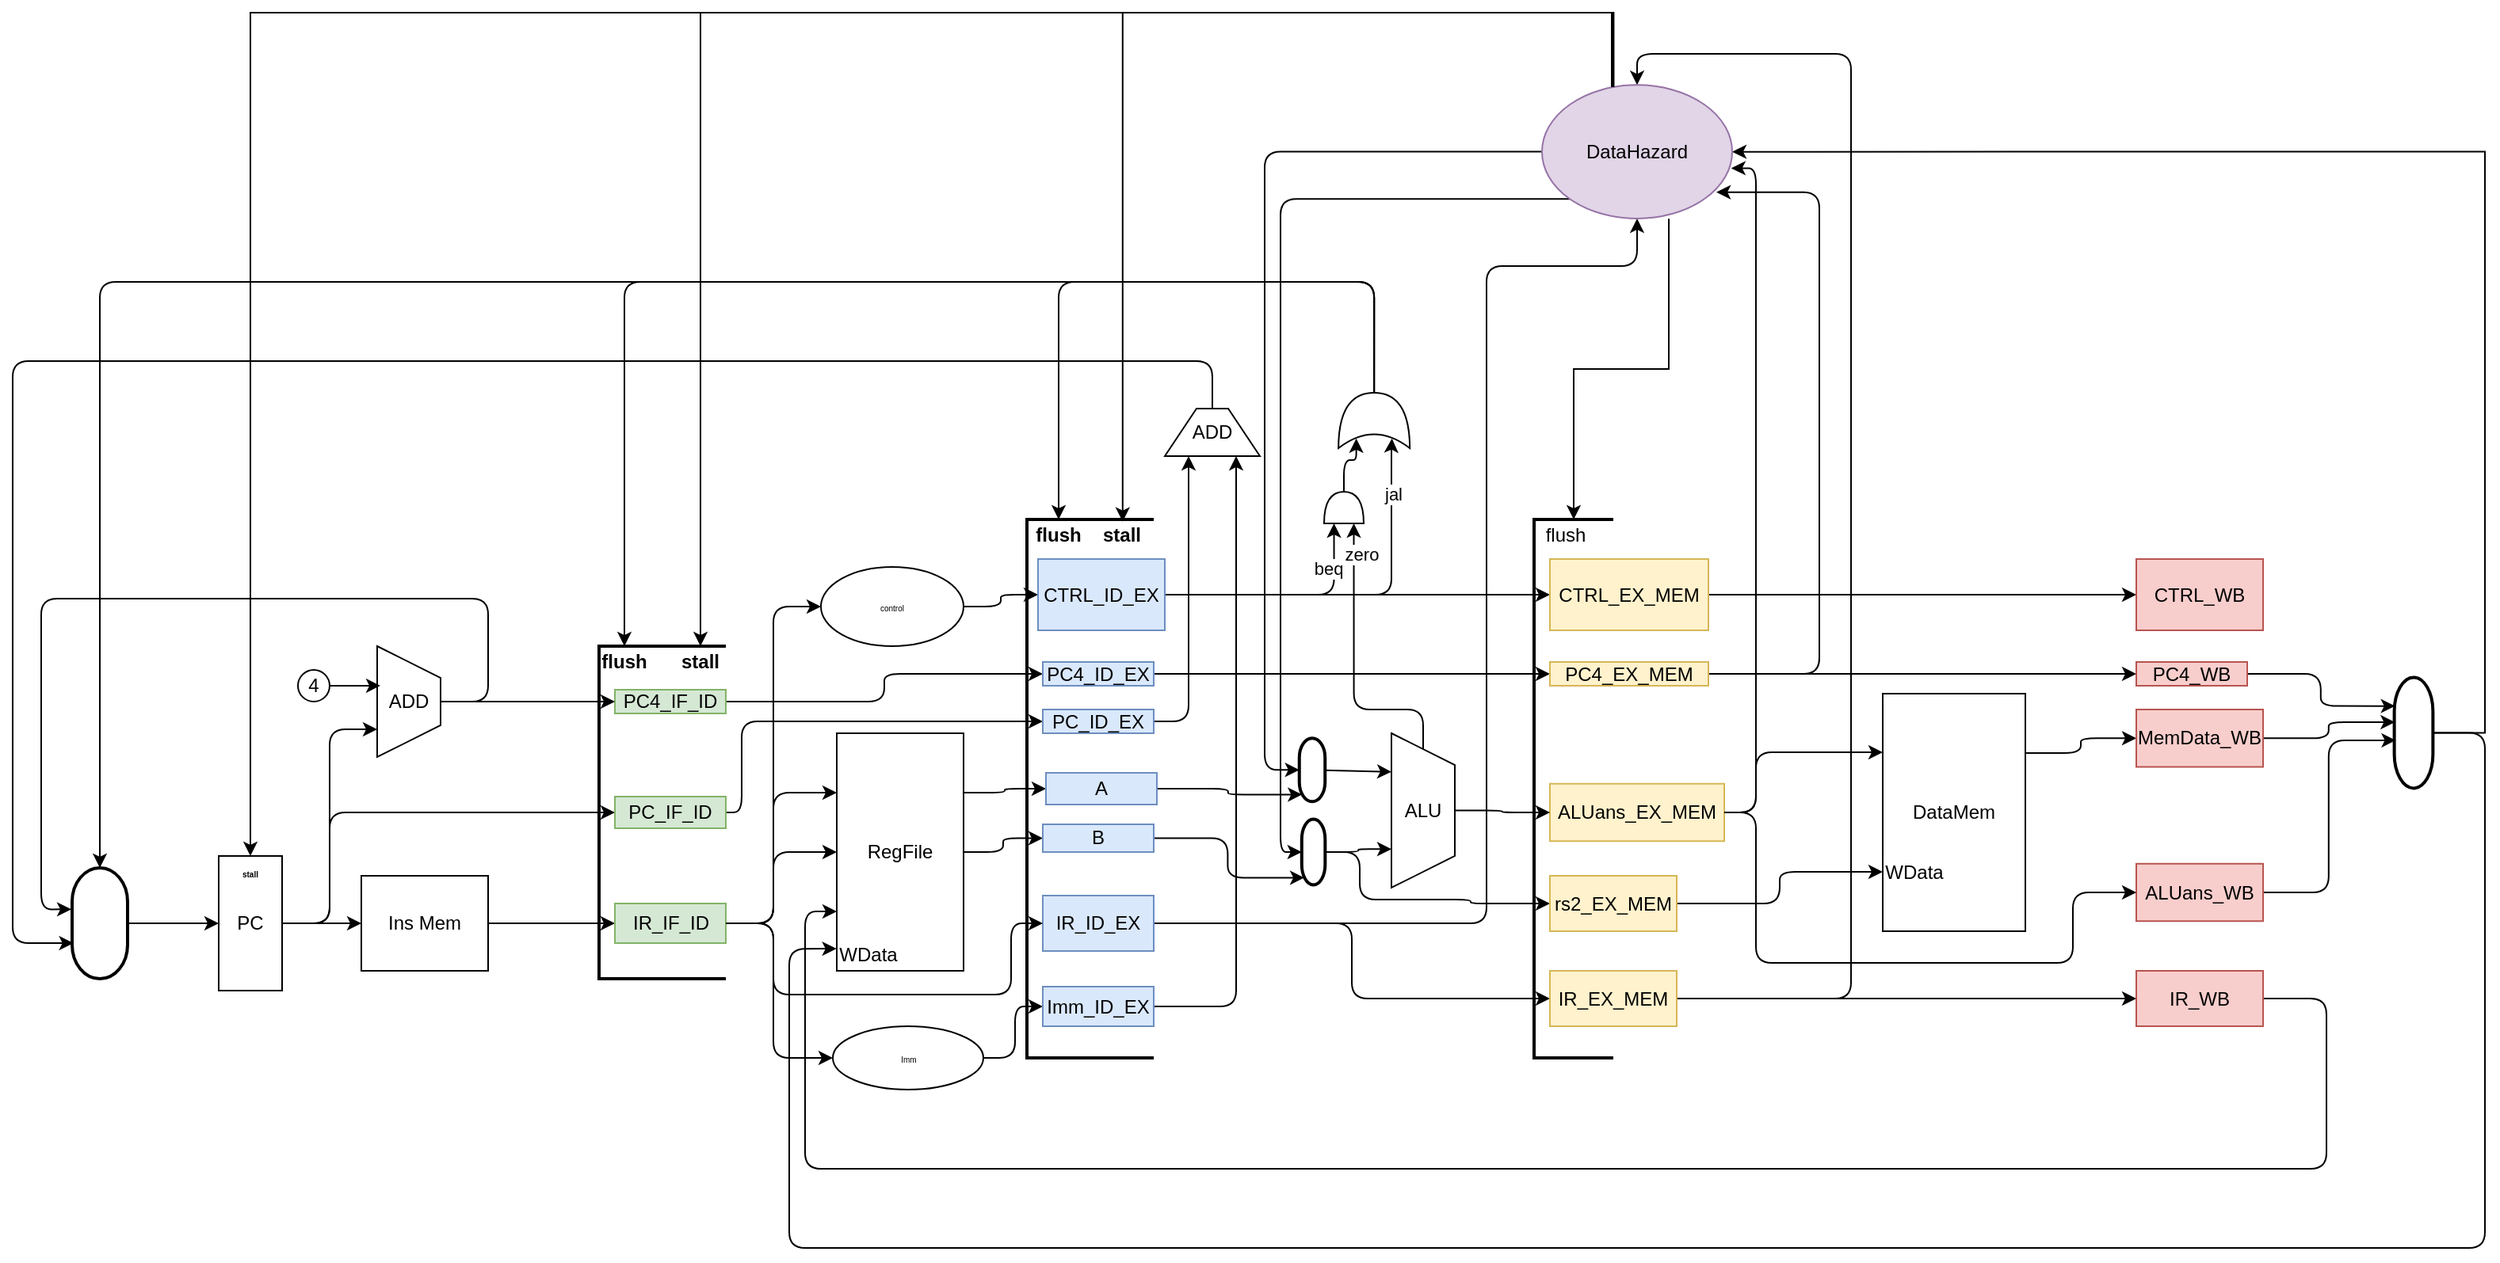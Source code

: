 <mxfile version="14.6.13" type="github">
  <diagram id="iIHYUd3_f0RwSLK5Qi1C" name="Page-1">
    <mxGraphModel dx="865" dy="457" grid="1" gridSize="10" guides="1" tooltips="1" connect="1" arrows="1" fold="1" page="1" pageScale="1" pageWidth="2336" pageHeight="1654" math="0" shadow="0">
      <root>
        <mxCell id="0" />
        <mxCell id="1" parent="0" />
        <mxCell id="OzW8gkyC8wNDTE9PfF5A-3" style="edgeStyle=orthogonalEdgeStyle;orthogonalLoop=1;jettySize=auto;html=1;exitX=1;exitY=0.5;exitDx=0;exitDy=0;entryX=0;entryY=0.5;entryDx=0;entryDy=0;" edge="1" parent="1" source="OzW8gkyC8wNDTE9PfF5A-1" target="OzW8gkyC8wNDTE9PfF5A-2">
          <mxGeometry relative="1" as="geometry" />
        </mxCell>
        <mxCell id="OzW8gkyC8wNDTE9PfF5A-16" style="edgeStyle=orthogonalEdgeStyle;orthogonalLoop=1;jettySize=auto;html=1;exitX=1;exitY=0.5;exitDx=0;exitDy=0;entryX=0;entryY=0.5;entryDx=0;entryDy=0;" edge="1" parent="1" source="OzW8gkyC8wNDTE9PfF5A-1" target="OzW8gkyC8wNDTE9PfF5A-12">
          <mxGeometry relative="1" as="geometry">
            <Array as="points">
              <mxPoint x="300" y="635" />
              <mxPoint x="300" y="565" />
            </Array>
          </mxGeometry>
        </mxCell>
        <mxCell id="OzW8gkyC8wNDTE9PfF5A-19" style="edgeStyle=orthogonalEdgeStyle;orthogonalLoop=1;jettySize=auto;html=1;exitX=1;exitY=0.5;exitDx=0;exitDy=0;entryX=0.75;entryY=1;entryDx=0;entryDy=0;" edge="1" parent="1" source="OzW8gkyC8wNDTE9PfF5A-1" target="OzW8gkyC8wNDTE9PfF5A-17">
          <mxGeometry relative="1" as="geometry" />
        </mxCell>
        <mxCell id="OzW8gkyC8wNDTE9PfF5A-15" style="edgeStyle=orthogonalEdgeStyle;orthogonalLoop=1;jettySize=auto;html=1;exitX=1;exitY=0.5;exitDx=0;exitDy=0;entryX=0;entryY=0.5;entryDx=0;entryDy=0;" edge="1" parent="1" source="OzW8gkyC8wNDTE9PfF5A-2" target="OzW8gkyC8wNDTE9PfF5A-11">
          <mxGeometry relative="1" as="geometry" />
        </mxCell>
        <mxCell id="OzW8gkyC8wNDTE9PfF5A-2" value="Ins Mem" style="whiteSpace=wrap;html=1;" vertex="1" parent="1">
          <mxGeometry x="320" y="605" width="80" height="60" as="geometry" />
        </mxCell>
        <mxCell id="OzW8gkyC8wNDTE9PfF5A-73" style="edgeStyle=orthogonalEdgeStyle;orthogonalLoop=1;jettySize=auto;html=1;entryX=0;entryY=0.5;entryDx=0;entryDy=0;fontSize=5;" edge="1" parent="1" source="OzW8gkyC8wNDTE9PfF5A-12" target="OzW8gkyC8wNDTE9PfF5A-71">
          <mxGeometry relative="1" as="geometry">
            <Array as="points">
              <mxPoint x="560" y="565" />
              <mxPoint x="560" y="508" />
            </Array>
          </mxGeometry>
        </mxCell>
        <mxCell id="OzW8gkyC8wNDTE9PfF5A-12" value="PC_IF_ID" style="whiteSpace=wrap;html=1;labelBackgroundColor=none;labelBorderColor=none;fillColor=#d5e8d4;strokeColor=#82b366;" vertex="1" parent="1">
          <mxGeometry x="480" y="555" width="70" height="20" as="geometry" />
        </mxCell>
        <mxCell id="OzW8gkyC8wNDTE9PfF5A-74" style="edgeStyle=orthogonalEdgeStyle;orthogonalLoop=1;jettySize=auto;html=1;exitX=1;exitY=0.5;exitDx=0;exitDy=0;entryX=0;entryY=0.5;entryDx=0;entryDy=0;fontSize=5;" edge="1" parent="1" source="OzW8gkyC8wNDTE9PfF5A-13" target="OzW8gkyC8wNDTE9PfF5A-70">
          <mxGeometry relative="1" as="geometry" />
        </mxCell>
        <mxCell id="OzW8gkyC8wNDTE9PfF5A-13" value="PC4_IF_ID" style="whiteSpace=wrap;html=1;labelBackgroundColor=none;labelBorderColor=none;fillColor=#d5e8d4;strokeColor=#82b366;" vertex="1" parent="1">
          <mxGeometry x="480" y="487.5" width="70" height="15" as="geometry" />
        </mxCell>
        <mxCell id="OzW8gkyC8wNDTE9PfF5A-18" style="edgeStyle=orthogonalEdgeStyle;orthogonalLoop=1;jettySize=auto;html=1;entryX=0;entryY=0.5;entryDx=0;entryDy=0;" edge="1" parent="1" source="OzW8gkyC8wNDTE9PfF5A-17" target="OzW8gkyC8wNDTE9PfF5A-13">
          <mxGeometry relative="1" as="geometry" />
        </mxCell>
        <mxCell id="OzW8gkyC8wNDTE9PfF5A-144" style="edgeStyle=orthogonalEdgeStyle;orthogonalLoop=1;jettySize=auto;html=1;entryX=0.374;entryY=1.014;entryDx=0;entryDy=0;entryPerimeter=0;" edge="1" parent="1" source="OzW8gkyC8wNDTE9PfF5A-17" target="OzW8gkyC8wNDTE9PfF5A-27">
          <mxGeometry relative="1" as="geometry">
            <Array as="points">
              <mxPoint x="400" y="495" />
              <mxPoint x="400" y="430" />
              <mxPoint x="118" y="430" />
              <mxPoint x="118" y="626" />
            </Array>
          </mxGeometry>
        </mxCell>
        <mxCell id="OzW8gkyC8wNDTE9PfF5A-17" value="ADD" style="shape=trapezoid;perimeter=trapezoidPerimeter;whiteSpace=wrap;html=1;fixedSize=1;direction=south;" vertex="1" parent="1">
          <mxGeometry x="330" y="460" width="40" height="70" as="geometry" />
        </mxCell>
        <mxCell id="OzW8gkyC8wNDTE9PfF5A-25" style="edgeStyle=orthogonalEdgeStyle;orthogonalLoop=1;jettySize=auto;html=1;entryX=0.357;entryY=0.95;entryDx=0;entryDy=0;entryPerimeter=0;" edge="1" parent="1" source="OzW8gkyC8wNDTE9PfF5A-22" target="OzW8gkyC8wNDTE9PfF5A-17">
          <mxGeometry relative="1" as="geometry" />
        </mxCell>
        <mxCell id="OzW8gkyC8wNDTE9PfF5A-22" value="4" style="ellipse;whiteSpace=wrap;html=1;aspect=fixed;" vertex="1" parent="1">
          <mxGeometry x="280" y="475" width="20" height="20" as="geometry" />
        </mxCell>
        <mxCell id="OzW8gkyC8wNDTE9PfF5A-36" style="edgeStyle=orthogonalEdgeStyle;orthogonalLoop=1;jettySize=auto;html=1;exitX=0.5;exitY=0;exitDx=0;exitDy=0;exitPerimeter=0;" edge="1" parent="1" source="OzW8gkyC8wNDTE9PfF5A-27" target="OzW8gkyC8wNDTE9PfF5A-1">
          <mxGeometry relative="1" as="geometry" />
        </mxCell>
        <mxCell id="OzW8gkyC8wNDTE9PfF5A-27" value="" style="strokeWidth=2;html=1;shape=mxgraph.flowchart.terminator;whiteSpace=wrap;rotation=90;" vertex="1" parent="1">
          <mxGeometry x="120" y="617.5" width="70" height="35" as="geometry" />
        </mxCell>
        <mxCell id="OzW8gkyC8wNDTE9PfF5A-166" style="edgeStyle=orthogonalEdgeStyle;orthogonalLoop=1;jettySize=auto;html=1;entryX=-0.002;entryY=0.907;entryDx=0;entryDy=0;entryPerimeter=0;" edge="1" parent="1" source="OzW8gkyC8wNDTE9PfF5A-35" target="OzW8gkyC8wNDTE9PfF5A-41">
          <mxGeometry relative="1" as="geometry">
            <Array as="points">
              <mxPoint x="1660" y="515" />
              <mxPoint x="1660" y="840" />
              <mxPoint x="590" y="840" />
              <mxPoint x="590" y="651" />
            </Array>
          </mxGeometry>
        </mxCell>
        <mxCell id="OzW8gkyC8wNDTE9PfF5A-183" style="edgeStyle=orthogonalEdgeStyle;rounded=0;orthogonalLoop=1;jettySize=auto;html=1;entryX=1;entryY=0.5;entryDx=0;entryDy=0;" edge="1" parent="1" source="OzW8gkyC8wNDTE9PfF5A-35" target="OzW8gkyC8wNDTE9PfF5A-170">
          <mxGeometry relative="1" as="geometry">
            <Array as="points">
              <mxPoint x="1660" y="515" />
              <mxPoint x="1660" y="148" />
            </Array>
          </mxGeometry>
        </mxCell>
        <mxCell id="OzW8gkyC8wNDTE9PfF5A-35" value="" style="strokeWidth=2;html=1;shape=mxgraph.flowchart.terminator;whiteSpace=wrap;rotation=90;" vertex="1" parent="1">
          <mxGeometry x="1580" y="502.5" width="70" height="24.38" as="geometry" />
        </mxCell>
        <mxCell id="OzW8gkyC8wNDTE9PfF5A-68" style="edgeStyle=orthogonalEdgeStyle;orthogonalLoop=1;jettySize=auto;html=1;exitX=1;exitY=0.25;exitDx=0;exitDy=0;entryX=0;entryY=0.5;entryDx=0;entryDy=0;fontSize=5;" edge="1" parent="1" source="OzW8gkyC8wNDTE9PfF5A-41" target="OzW8gkyC8wNDTE9PfF5A-66">
          <mxGeometry relative="1" as="geometry" />
        </mxCell>
        <mxCell id="OzW8gkyC8wNDTE9PfF5A-69" style="edgeStyle=orthogonalEdgeStyle;orthogonalLoop=1;jettySize=auto;html=1;exitX=1;exitY=0.5;exitDx=0;exitDy=0;fontSize=5;" edge="1" parent="1" source="OzW8gkyC8wNDTE9PfF5A-41" target="OzW8gkyC8wNDTE9PfF5A-65">
          <mxGeometry relative="1" as="geometry" />
        </mxCell>
        <mxCell id="OzW8gkyC8wNDTE9PfF5A-44" value="" style="whiteSpace=wrap;html=1;labelBackgroundColor=none;labelBorderColor=none;fillColor=#d5e8d4;strokeColor=#82b366;" vertex="1" connectable="0" parent="1">
          <mxGeometry x="480" y="622.5" width="70" height="25" as="geometry" />
        </mxCell>
        <mxCell id="OzW8gkyC8wNDTE9PfF5A-11" value="IR_IF_ID" style="html=1;fillColor=#d5e8d4;strokeColor=#82b366;" vertex="1" parent="OzW8gkyC8wNDTE9PfF5A-44">
          <mxGeometry width="70" height="25" as="geometry" />
        </mxCell>
        <mxCell id="OzW8gkyC8wNDTE9PfF5A-51" style="edgeStyle=orthogonalEdgeStyle;orthogonalLoop=1;jettySize=auto;html=1;entryX=0;entryY=0.25;entryDx=0;entryDy=0;fontSize=5;" edge="1" parent="1" source="OzW8gkyC8wNDTE9PfF5A-11" target="OzW8gkyC8wNDTE9PfF5A-41">
          <mxGeometry relative="1" as="geometry">
            <Array as="points">
              <mxPoint x="580" y="635" />
              <mxPoint x="580" y="553" />
            </Array>
          </mxGeometry>
        </mxCell>
        <mxCell id="OzW8gkyC8wNDTE9PfF5A-52" style="edgeStyle=orthogonalEdgeStyle;orthogonalLoop=1;jettySize=auto;html=1;fontSize=5;" edge="1" parent="1" source="OzW8gkyC8wNDTE9PfF5A-11" target="OzW8gkyC8wNDTE9PfF5A-41">
          <mxGeometry relative="1" as="geometry">
            <Array as="points">
              <mxPoint x="580" y="635" />
              <mxPoint x="580" y="590" />
            </Array>
          </mxGeometry>
        </mxCell>
        <mxCell id="OzW8gkyC8wNDTE9PfF5A-75" style="edgeStyle=orthogonalEdgeStyle;orthogonalLoop=1;jettySize=auto;html=1;entryX=0;entryY=0.5;entryDx=0;entryDy=0;fontSize=5;" edge="1" parent="1" source="OzW8gkyC8wNDTE9PfF5A-53" target="OzW8gkyC8wNDTE9PfF5A-64">
          <mxGeometry relative="1" as="geometry" />
        </mxCell>
        <mxCell id="OzW8gkyC8wNDTE9PfF5A-53" value="control" style="ellipse;whiteSpace=wrap;html=1;fontSize=5;" vertex="1" parent="1">
          <mxGeometry x="610" y="410" width="90" height="50" as="geometry" />
        </mxCell>
        <mxCell id="OzW8gkyC8wNDTE9PfF5A-54" style="edgeStyle=orthogonalEdgeStyle;orthogonalLoop=1;jettySize=auto;html=1;entryX=0;entryY=0.5;entryDx=0;entryDy=0;fontSize=5;" edge="1" parent="1" source="OzW8gkyC8wNDTE9PfF5A-11" target="OzW8gkyC8wNDTE9PfF5A-53">
          <mxGeometry relative="1" as="geometry" />
        </mxCell>
        <mxCell id="OzW8gkyC8wNDTE9PfF5A-81" style="edgeStyle=orthogonalEdgeStyle;orthogonalLoop=1;jettySize=auto;html=1;entryX=0;entryY=0.5;entryDx=0;entryDy=0;fontSize=5;" edge="1" parent="1" source="OzW8gkyC8wNDTE9PfF5A-55" target="OzW8gkyC8wNDTE9PfF5A-61">
          <mxGeometry relative="1" as="geometry" />
        </mxCell>
        <mxCell id="OzW8gkyC8wNDTE9PfF5A-55" value="Imm" style="ellipse;whiteSpace=wrap;html=1;fontSize=5;" vertex="1" parent="1">
          <mxGeometry x="617.5" y="700" width="95" height="40" as="geometry" />
        </mxCell>
        <mxCell id="OzW8gkyC8wNDTE9PfF5A-56" style="edgeStyle=orthogonalEdgeStyle;orthogonalLoop=1;jettySize=auto;html=1;entryX=0;entryY=0.5;entryDx=0;entryDy=0;fontSize=5;" edge="1" parent="1" source="OzW8gkyC8wNDTE9PfF5A-11" target="OzW8gkyC8wNDTE9PfF5A-55">
          <mxGeometry relative="1" as="geometry">
            <Array as="points">
              <mxPoint x="580" y="635" />
              <mxPoint x="580" y="720" />
            </Array>
          </mxGeometry>
        </mxCell>
        <mxCell id="OzW8gkyC8wNDTE9PfF5A-115" style="edgeStyle=orthogonalEdgeStyle;orthogonalLoop=1;jettySize=auto;html=1;entryX=0;entryY=0.25;entryDx=0;entryDy=0;" edge="1" parent="1" source="OzW8gkyC8wNDTE9PfF5A-60" target="OzW8gkyC8wNDTE9PfF5A-113">
          <mxGeometry relative="1" as="geometry">
            <Array as="points">
              <mxPoint x="1200" y="565" />
              <mxPoint x="1200" y="527" />
              <mxPoint x="1280" y="527" />
            </Array>
          </mxGeometry>
        </mxCell>
        <mxCell id="OzW8gkyC8wNDTE9PfF5A-174" style="edgeStyle=orthogonalEdgeStyle;orthogonalLoop=1;jettySize=auto;html=1;entryX=0.995;entryY=0.623;entryDx=0;entryDy=0;entryPerimeter=0;" edge="1" parent="1" source="OzW8gkyC8wNDTE9PfF5A-60" target="OzW8gkyC8wNDTE9PfF5A-170">
          <mxGeometry relative="1" as="geometry">
            <Array as="points">
              <mxPoint x="1200" y="565" />
              <mxPoint x="1200" y="158" />
            </Array>
          </mxGeometry>
        </mxCell>
        <mxCell id="OzW8gkyC8wNDTE9PfF5A-60" value="ALUans_EX_MEM" style="whiteSpace=wrap;html=1;fillColor=#fff2cc;strokeColor=#d6b656;" vertex="1" parent="1">
          <mxGeometry x="1070" y="546.87" width="110" height="36.25" as="geometry" />
        </mxCell>
        <mxCell id="OzW8gkyC8wNDTE9PfF5A-141" style="edgeStyle=orthogonalEdgeStyle;orthogonalLoop=1;jettySize=auto;html=1;entryX=0.75;entryY=1;entryDx=0;entryDy=0;" edge="1" parent="1" source="OzW8gkyC8wNDTE9PfF5A-61" target="OzW8gkyC8wNDTE9PfF5A-138">
          <mxGeometry relative="1" as="geometry" />
        </mxCell>
        <mxCell id="OzW8gkyC8wNDTE9PfF5A-61" value="Imm_ID_EX" style="whiteSpace=wrap;html=1;fillColor=#dae8fc;strokeColor=#6c8ebf;" vertex="1" parent="1">
          <mxGeometry x="750" y="675" width="70" height="25" as="geometry" />
        </mxCell>
        <mxCell id="OzW8gkyC8wNDTE9PfF5A-100" style="edgeStyle=orthogonalEdgeStyle;orthogonalLoop=1;jettySize=auto;html=1;entryX=0;entryY=0.5;entryDx=0;entryDy=0;fontSize=5;" edge="1" parent="1" source="OzW8gkyC8wNDTE9PfF5A-63" target="OzW8gkyC8wNDTE9PfF5A-99">
          <mxGeometry relative="1" as="geometry" />
        </mxCell>
        <mxCell id="OzW8gkyC8wNDTE9PfF5A-182" style="edgeStyle=orthogonalEdgeStyle;orthogonalLoop=1;jettySize=auto;html=1;entryX=0.5;entryY=1;entryDx=0;entryDy=0;" edge="1" parent="1" source="OzW8gkyC8wNDTE9PfF5A-63" target="OzW8gkyC8wNDTE9PfF5A-170">
          <mxGeometry relative="1" as="geometry">
            <Array as="points">
              <mxPoint x="1030" y="635" />
              <mxPoint x="1030" y="220" />
              <mxPoint x="1125" y="220" />
            </Array>
          </mxGeometry>
        </mxCell>
        <mxCell id="OzW8gkyC8wNDTE9PfF5A-63" value="IR_ID_EX" style="whiteSpace=wrap;html=1;fillColor=#dae8fc;strokeColor=#6c8ebf;" vertex="1" parent="1">
          <mxGeometry x="750" y="617.5" width="70" height="35" as="geometry" />
        </mxCell>
        <mxCell id="OzW8gkyC8wNDTE9PfF5A-107" style="edgeStyle=orthogonalEdgeStyle;orthogonalLoop=1;jettySize=auto;html=1;entryX=0;entryY=0.5;entryDx=0;entryDy=0;fontSize=5;" edge="1" parent="1" source="OzW8gkyC8wNDTE9PfF5A-64" target="OzW8gkyC8wNDTE9PfF5A-106">
          <mxGeometry relative="1" as="geometry" />
        </mxCell>
        <mxCell id="OzW8gkyC8wNDTE9PfF5A-132" style="edgeStyle=orthogonalEdgeStyle;orthogonalLoop=1;jettySize=auto;html=1;entryX=0;entryY=0.25;entryDx=0;entryDy=0;entryPerimeter=0;" edge="1" parent="1" source="OzW8gkyC8wNDTE9PfF5A-64" target="OzW8gkyC8wNDTE9PfF5A-131">
          <mxGeometry relative="1" as="geometry" />
        </mxCell>
        <mxCell id="OzW8gkyC8wNDTE9PfF5A-134" value="beq" style="edgeLabel;html=1;align=center;verticalAlign=middle;resizable=0;points=[];" vertex="1" connectable="0" parent="OzW8gkyC8wNDTE9PfF5A-132">
          <mxGeometry x="0.459" y="10" relative="1" as="geometry">
            <mxPoint x="6" y="-13" as="offset" />
          </mxGeometry>
        </mxCell>
        <mxCell id="OzW8gkyC8wNDTE9PfF5A-147" style="edgeStyle=orthogonalEdgeStyle;orthogonalLoop=1;jettySize=auto;html=1;entryX=0.175;entryY=0.75;entryDx=0;entryDy=0;entryPerimeter=0;" edge="1" parent="1" source="OzW8gkyC8wNDTE9PfF5A-64" target="OzW8gkyC8wNDTE9PfF5A-145">
          <mxGeometry relative="1" as="geometry">
            <Array as="points">
              <mxPoint x="970" y="428" />
              <mxPoint x="970" y="336" />
            </Array>
          </mxGeometry>
        </mxCell>
        <mxCell id="OzW8gkyC8wNDTE9PfF5A-148" value="jal" style="edgeLabel;html=1;align=center;verticalAlign=middle;resizable=0;points=[];" vertex="1" connectable="0" parent="OzW8gkyC8wNDTE9PfF5A-147">
          <mxGeometry x="0.711" y="-1" relative="1" as="geometry">
            <mxPoint as="offset" />
          </mxGeometry>
        </mxCell>
        <mxCell id="OzW8gkyC8wNDTE9PfF5A-64" value="CTRL_ID_EX" style="whiteSpace=wrap;html=1;fillColor=#dae8fc;strokeColor=#6c8ebf;" vertex="1" parent="1">
          <mxGeometry x="747" y="405" width="80" height="45" as="geometry" />
        </mxCell>
        <mxCell id="OzW8gkyC8wNDTE9PfF5A-97" style="edgeStyle=orthogonalEdgeStyle;orthogonalLoop=1;jettySize=auto;html=1;entryX=0.89;entryY=0.89;entryDx=0;entryDy=0;entryPerimeter=0;fontSize=5;" edge="1" parent="1" source="OzW8gkyC8wNDTE9PfF5A-65" target="OzW8gkyC8wNDTE9PfF5A-90">
          <mxGeometry relative="1" as="geometry" />
        </mxCell>
        <mxCell id="OzW8gkyC8wNDTE9PfF5A-65" value="B" style="whiteSpace=wrap;html=1;fillColor=#dae8fc;strokeColor=#6c8ebf;" vertex="1" parent="1">
          <mxGeometry x="750" y="572.5" width="70" height="17.5" as="geometry" />
        </mxCell>
        <mxCell id="OzW8gkyC8wNDTE9PfF5A-96" style="edgeStyle=orthogonalEdgeStyle;orthogonalLoop=1;jettySize=auto;html=1;entryX=0.89;entryY=0.89;entryDx=0;entryDy=0;entryPerimeter=0;fontSize=5;" edge="1" parent="1" source="OzW8gkyC8wNDTE9PfF5A-66" target="OzW8gkyC8wNDTE9PfF5A-84">
          <mxGeometry relative="1" as="geometry" />
        </mxCell>
        <mxCell id="OzW8gkyC8wNDTE9PfF5A-66" value="A" style="whiteSpace=wrap;html=1;fillColor=#dae8fc;strokeColor=#6c8ebf;" vertex="1" parent="1">
          <mxGeometry x="752" y="540" width="70" height="20" as="geometry" />
        </mxCell>
        <mxCell id="OzW8gkyC8wNDTE9PfF5A-105" style="edgeStyle=orthogonalEdgeStyle;orthogonalLoop=1;jettySize=auto;html=1;entryX=0;entryY=0.5;entryDx=0;entryDy=0;fontSize=5;" edge="1" parent="1" source="OzW8gkyC8wNDTE9PfF5A-70" target="OzW8gkyC8wNDTE9PfF5A-104">
          <mxGeometry relative="1" as="geometry" />
        </mxCell>
        <mxCell id="OzW8gkyC8wNDTE9PfF5A-70" value="PC4_ID_EX" style="whiteSpace=wrap;html=1;fillColor=#dae8fc;strokeColor=#6c8ebf;" vertex="1" parent="1">
          <mxGeometry x="750" y="470" width="70" height="15" as="geometry" />
        </mxCell>
        <mxCell id="OzW8gkyC8wNDTE9PfF5A-142" style="edgeStyle=orthogonalEdgeStyle;orthogonalLoop=1;jettySize=auto;html=1;entryX=0.25;entryY=1;entryDx=0;entryDy=0;" edge="1" parent="1" source="OzW8gkyC8wNDTE9PfF5A-71" target="OzW8gkyC8wNDTE9PfF5A-138">
          <mxGeometry relative="1" as="geometry" />
        </mxCell>
        <mxCell id="OzW8gkyC8wNDTE9PfF5A-71" value="PC_ID_EX" style="whiteSpace=wrap;html=1;fillColor=#dae8fc;strokeColor=#6c8ebf;" vertex="1" parent="1">
          <mxGeometry x="750" y="500" width="70" height="15" as="geometry" />
        </mxCell>
        <mxCell id="OzW8gkyC8wNDTE9PfF5A-77" style="edgeStyle=orthogonalEdgeStyle;orthogonalLoop=1;jettySize=auto;html=1;entryX=0;entryY=0.5;entryDx=0;entryDy=0;fontSize=5;" edge="1" parent="1" source="OzW8gkyC8wNDTE9PfF5A-11" target="OzW8gkyC8wNDTE9PfF5A-63">
          <mxGeometry relative="1" as="geometry">
            <Array as="points">
              <mxPoint x="580" y="635" />
              <mxPoint x="580" y="680" />
              <mxPoint x="730" y="680" />
              <mxPoint x="730" y="635" />
            </Array>
          </mxGeometry>
        </mxCell>
        <mxCell id="OzW8gkyC8wNDTE9PfF5A-98" style="edgeStyle=orthogonalEdgeStyle;orthogonalLoop=1;jettySize=auto;html=1;entryX=0;entryY=0.5;entryDx=0;entryDy=0;fontSize=5;" edge="1" parent="1" source="OzW8gkyC8wNDTE9PfF5A-82" target="OzW8gkyC8wNDTE9PfF5A-60">
          <mxGeometry relative="1" as="geometry" />
        </mxCell>
        <mxCell id="OzW8gkyC8wNDTE9PfF5A-133" style="edgeStyle=orthogonalEdgeStyle;orthogonalLoop=1;jettySize=auto;html=1;exitX=0;exitY=0.5;exitDx=0;exitDy=0;entryX=0;entryY=0.75;entryDx=0;entryDy=0;entryPerimeter=0;" edge="1" parent="1" source="OzW8gkyC8wNDTE9PfF5A-82" target="OzW8gkyC8wNDTE9PfF5A-131">
          <mxGeometry relative="1" as="geometry">
            <Array as="points">
              <mxPoint x="990" y="500" />
              <mxPoint x="946" y="500" />
            </Array>
          </mxGeometry>
        </mxCell>
        <mxCell id="OzW8gkyC8wNDTE9PfF5A-135" value="zero" style="edgeLabel;html=1;align=center;verticalAlign=middle;resizable=0;points=[];" vertex="1" connectable="0" parent="OzW8gkyC8wNDTE9PfF5A-133">
          <mxGeometry x="0.596" y="-2" relative="1" as="geometry">
            <mxPoint x="2" y="-18" as="offset" />
          </mxGeometry>
        </mxCell>
        <mxCell id="OzW8gkyC8wNDTE9PfF5A-82" value="ALU" style="shape=trapezoid;perimeter=trapezoidPerimeter;whiteSpace=wrap;html=1;fixedSize=1;direction=south;" vertex="1" parent="1">
          <mxGeometry x="970" y="515" width="40" height="97.5" as="geometry" />
        </mxCell>
        <mxCell id="OzW8gkyC8wNDTE9PfF5A-88" style="edgeStyle=orthogonalEdgeStyle;orthogonalLoop=1;jettySize=auto;html=1;entryX=0.25;entryY=1;entryDx=0;entryDy=0;fontSize=5;" edge="1" parent="1" source="OzW8gkyC8wNDTE9PfF5A-84" target="OzW8gkyC8wNDTE9PfF5A-82">
          <mxGeometry relative="1" as="geometry">
            <Array as="points">
              <mxPoint x="940" y="539" />
            </Array>
          </mxGeometry>
        </mxCell>
        <mxCell id="OzW8gkyC8wNDTE9PfF5A-84" value="" style="strokeWidth=2;html=1;shape=mxgraph.flowchart.terminator;whiteSpace=wrap;rotation=90;" vertex="1" parent="1">
          <mxGeometry x="900" y="530" width="40" height="16.25" as="geometry" />
        </mxCell>
        <mxCell id="OzW8gkyC8wNDTE9PfF5A-92" style="edgeStyle=orthogonalEdgeStyle;orthogonalLoop=1;jettySize=auto;html=1;entryX=0.75;entryY=1;entryDx=0;entryDy=0;fontSize=5;" edge="1" parent="1" source="OzW8gkyC8wNDTE9PfF5A-90" target="OzW8gkyC8wNDTE9PfF5A-82">
          <mxGeometry relative="1" as="geometry" />
        </mxCell>
        <mxCell id="OzW8gkyC8wNDTE9PfF5A-103" style="edgeStyle=orthogonalEdgeStyle;orthogonalLoop=1;jettySize=auto;html=1;entryX=0;entryY=0.5;entryDx=0;entryDy=0;fontSize=5;" edge="1" parent="1" source="OzW8gkyC8wNDTE9PfF5A-90" target="OzW8gkyC8wNDTE9PfF5A-102">
          <mxGeometry relative="1" as="geometry">
            <Array as="points">
              <mxPoint x="950" y="590" />
              <mxPoint x="950" y="620" />
              <mxPoint x="1020" y="620" />
              <mxPoint x="1020" y="623" />
            </Array>
          </mxGeometry>
        </mxCell>
        <mxCell id="OzW8gkyC8wNDTE9PfF5A-90" value="" style="strokeWidth=2;html=1;shape=mxgraph.flowchart.terminator;whiteSpace=wrap;rotation=90;" vertex="1" parent="1">
          <mxGeometry x="900" y="582.61" width="41.57" height="14.77" as="geometry" />
        </mxCell>
        <mxCell id="OzW8gkyC8wNDTE9PfF5A-126" style="edgeStyle=orthogonalEdgeStyle;orthogonalLoop=1;jettySize=auto;html=1;entryX=0;entryY=0.5;entryDx=0;entryDy=0;" edge="1" parent="1" source="OzW8gkyC8wNDTE9PfF5A-99" target="OzW8gkyC8wNDTE9PfF5A-118">
          <mxGeometry relative="1" as="geometry" />
        </mxCell>
        <mxCell id="OzW8gkyC8wNDTE9PfF5A-178" style="edgeStyle=orthogonalEdgeStyle;orthogonalLoop=1;jettySize=auto;html=1;entryX=0.5;entryY=0;entryDx=0;entryDy=0;" edge="1" parent="1" source="OzW8gkyC8wNDTE9PfF5A-99" target="OzW8gkyC8wNDTE9PfF5A-170">
          <mxGeometry relative="1" as="geometry">
            <Array as="points">
              <mxPoint x="1260" y="683" />
              <mxPoint x="1260" y="86" />
              <mxPoint x="1125" y="86" />
            </Array>
          </mxGeometry>
        </mxCell>
        <mxCell id="OzW8gkyC8wNDTE9PfF5A-99" value="IR_EX_MEM" style="whiteSpace=wrap;html=1;fillColor=#fff2cc;strokeColor=#d6b656;" vertex="1" parent="1">
          <mxGeometry x="1070" y="665" width="80" height="35" as="geometry" />
        </mxCell>
        <mxCell id="OzW8gkyC8wNDTE9PfF5A-117" style="edgeStyle=orthogonalEdgeStyle;orthogonalLoop=1;jettySize=auto;html=1;entryX=0;entryY=0.75;entryDx=0;entryDy=0;" edge="1" parent="1" source="OzW8gkyC8wNDTE9PfF5A-102" target="OzW8gkyC8wNDTE9PfF5A-113">
          <mxGeometry relative="1" as="geometry" />
        </mxCell>
        <mxCell id="OzW8gkyC8wNDTE9PfF5A-102" value="rs2_EX_MEM" style="whiteSpace=wrap;html=1;fillColor=#fff2cc;strokeColor=#d6b656;" vertex="1" parent="1">
          <mxGeometry x="1070" y="605" width="80" height="35" as="geometry" />
        </mxCell>
        <mxCell id="OzW8gkyC8wNDTE9PfF5A-124" style="edgeStyle=orthogonalEdgeStyle;orthogonalLoop=1;jettySize=auto;html=1;entryX=0;entryY=0.5;entryDx=0;entryDy=0;" edge="1" parent="1" source="OzW8gkyC8wNDTE9PfF5A-104" target="OzW8gkyC8wNDTE9PfF5A-121">
          <mxGeometry relative="1" as="geometry" />
        </mxCell>
        <mxCell id="OzW8gkyC8wNDTE9PfF5A-173" style="edgeStyle=orthogonalEdgeStyle;orthogonalLoop=1;jettySize=auto;html=1;entryX=0.917;entryY=0.803;entryDx=0;entryDy=0;entryPerimeter=0;" edge="1" parent="1" source="OzW8gkyC8wNDTE9PfF5A-104" target="OzW8gkyC8wNDTE9PfF5A-170">
          <mxGeometry relative="1" as="geometry">
            <Array as="points">
              <mxPoint x="1240" y="478" />
              <mxPoint x="1240" y="173" />
            </Array>
          </mxGeometry>
        </mxCell>
        <mxCell id="OzW8gkyC8wNDTE9PfF5A-104" value="PC4_EX_MEM" style="whiteSpace=wrap;html=1;fillColor=#fff2cc;strokeColor=#d6b656;" vertex="1" parent="1">
          <mxGeometry x="1070" y="470" width="100" height="15" as="geometry" />
        </mxCell>
        <mxCell id="OzW8gkyC8wNDTE9PfF5A-123" style="edgeStyle=orthogonalEdgeStyle;orthogonalLoop=1;jettySize=auto;html=1;entryX=0;entryY=0.5;entryDx=0;entryDy=0;" edge="1" parent="1" source="OzW8gkyC8wNDTE9PfF5A-106" target="OzW8gkyC8wNDTE9PfF5A-122">
          <mxGeometry relative="1" as="geometry" />
        </mxCell>
        <mxCell id="OzW8gkyC8wNDTE9PfF5A-106" value="CTRL_EX_MEM" style="whiteSpace=wrap;html=1;fillColor=#fff2cc;strokeColor=#d6b656;" vertex="1" parent="1">
          <mxGeometry x="1070" y="405" width="100" height="45" as="geometry" />
        </mxCell>
        <mxCell id="OzW8gkyC8wNDTE9PfF5A-125" style="edgeStyle=orthogonalEdgeStyle;orthogonalLoop=1;jettySize=auto;html=1;exitX=1;exitY=0.25;exitDx=0;exitDy=0;entryX=0;entryY=0.5;entryDx=0;entryDy=0;" edge="1" parent="1" source="OzW8gkyC8wNDTE9PfF5A-113" target="OzW8gkyC8wNDTE9PfF5A-120">
          <mxGeometry relative="1" as="geometry" />
        </mxCell>
        <mxCell id="OzW8gkyC8wNDTE9PfF5A-161" style="edgeStyle=orthogonalEdgeStyle;orthogonalLoop=1;jettySize=auto;html=1;entryX=0;entryY=0.75;entryDx=0;entryDy=0;" edge="1" parent="1" source="OzW8gkyC8wNDTE9PfF5A-118" target="OzW8gkyC8wNDTE9PfF5A-41">
          <mxGeometry relative="1" as="geometry">
            <Array as="points">
              <mxPoint x="1560" y="682" />
              <mxPoint x="1560" y="790" />
              <mxPoint x="600" y="790" />
              <mxPoint x="600" y="628" />
            </Array>
          </mxGeometry>
        </mxCell>
        <mxCell id="OzW8gkyC8wNDTE9PfF5A-118" value="IR_WB" style="whiteSpace=wrap;html=1;fillColor=#f8cecc;strokeColor=#b85450;" vertex="1" parent="1">
          <mxGeometry x="1440" y="665" width="80" height="35" as="geometry" />
        </mxCell>
        <mxCell id="OzW8gkyC8wNDTE9PfF5A-164" style="edgeStyle=orthogonalEdgeStyle;orthogonalLoop=1;jettySize=auto;html=1;entryX=0.568;entryY=0.962;entryDx=0;entryDy=0;entryPerimeter=0;" edge="1" parent="1" source="OzW8gkyC8wNDTE9PfF5A-119" target="OzW8gkyC8wNDTE9PfF5A-35">
          <mxGeometry relative="1" as="geometry" />
        </mxCell>
        <mxCell id="OzW8gkyC8wNDTE9PfF5A-119" value="ALUans_WB" style="whiteSpace=wrap;html=1;fillColor=#f8cecc;strokeColor=#b85450;" vertex="1" parent="1">
          <mxGeometry x="1440" y="597.38" width="80" height="36.25" as="geometry" />
        </mxCell>
        <mxCell id="OzW8gkyC8wNDTE9PfF5A-163" style="edgeStyle=orthogonalEdgeStyle;orthogonalLoop=1;jettySize=auto;html=1;entryX=0.405;entryY=0.985;entryDx=0;entryDy=0;entryPerimeter=0;" edge="1" parent="1" source="OzW8gkyC8wNDTE9PfF5A-120" target="OzW8gkyC8wNDTE9PfF5A-35">
          <mxGeometry relative="1" as="geometry" />
        </mxCell>
        <mxCell id="OzW8gkyC8wNDTE9PfF5A-120" value="MemData_WB" style="whiteSpace=wrap;html=1;fillColor=#f8cecc;strokeColor=#b85450;" vertex="1" parent="1">
          <mxGeometry x="1440" y="500" width="80" height="36.25" as="geometry" />
        </mxCell>
        <mxCell id="OzW8gkyC8wNDTE9PfF5A-162" style="edgeStyle=orthogonalEdgeStyle;orthogonalLoop=1;jettySize=auto;html=1;entryX=0.259;entryY=0.978;entryDx=0;entryDy=0;entryPerimeter=0;" edge="1" parent="1" source="OzW8gkyC8wNDTE9PfF5A-121" target="OzW8gkyC8wNDTE9PfF5A-35">
          <mxGeometry relative="1" as="geometry" />
        </mxCell>
        <mxCell id="OzW8gkyC8wNDTE9PfF5A-121" value="PC4_WB" style="whiteSpace=wrap;html=1;fillColor=#f8cecc;strokeColor=#b85450;" vertex="1" parent="1">
          <mxGeometry x="1440" y="470" width="70" height="15" as="geometry" />
        </mxCell>
        <mxCell id="OzW8gkyC8wNDTE9PfF5A-122" value="CTRL_WB" style="whiteSpace=wrap;html=1;fillColor=#f8cecc;strokeColor=#b85450;" vertex="1" parent="1">
          <mxGeometry x="1440" y="405" width="80" height="45" as="geometry" />
        </mxCell>
        <mxCell id="OzW8gkyC8wNDTE9PfF5A-128" style="edgeStyle=orthogonalEdgeStyle;orthogonalLoop=1;jettySize=auto;html=1;entryX=0;entryY=0.5;entryDx=0;entryDy=0;" edge="1" parent="1" source="OzW8gkyC8wNDTE9PfF5A-60" target="OzW8gkyC8wNDTE9PfF5A-119">
          <mxGeometry relative="1" as="geometry">
            <Array as="points">
              <mxPoint x="1200" y="565" />
              <mxPoint x="1200" y="660" />
              <mxPoint x="1400" y="660" />
              <mxPoint x="1400" y="616" />
            </Array>
          </mxGeometry>
        </mxCell>
        <mxCell id="OzW8gkyC8wNDTE9PfF5A-146" style="edgeStyle=orthogonalEdgeStyle;orthogonalLoop=1;jettySize=auto;html=1;entryX=0.175;entryY=0.25;entryDx=0;entryDy=0;entryPerimeter=0;" edge="1" parent="1" source="OzW8gkyC8wNDTE9PfF5A-131" target="OzW8gkyC8wNDTE9PfF5A-145">
          <mxGeometry relative="1" as="geometry" />
        </mxCell>
        <mxCell id="OzW8gkyC8wNDTE9PfF5A-131" value="" style="shape=or;whiteSpace=wrap;html=1;rotation=-90;" vertex="1" parent="1">
          <mxGeometry x="930" y="360" width="20" height="25" as="geometry" />
        </mxCell>
        <mxCell id="OzW8gkyC8wNDTE9PfF5A-143" style="edgeStyle=orthogonalEdgeStyle;orthogonalLoop=1;jettySize=auto;html=1;entryX=0.679;entryY=0.976;entryDx=0;entryDy=0;entryPerimeter=0;" edge="1" parent="1" source="OzW8gkyC8wNDTE9PfF5A-138" target="OzW8gkyC8wNDTE9PfF5A-27">
          <mxGeometry relative="1" as="geometry">
            <Array as="points">
              <mxPoint x="857" y="280" />
              <mxPoint x="100" y="280" />
              <mxPoint x="100" y="648" />
            </Array>
          </mxGeometry>
        </mxCell>
        <mxCell id="OzW8gkyC8wNDTE9PfF5A-138" value="ADD" style="shape=trapezoid;perimeter=trapezoidPerimeter;whiteSpace=wrap;html=1;fixedSize=1;rotation=0;" vertex="1" parent="1">
          <mxGeometry x="827" y="310" width="60" height="30" as="geometry" />
        </mxCell>
        <mxCell id="OzW8gkyC8wNDTE9PfF5A-149" style="edgeStyle=orthogonalEdgeStyle;orthogonalLoop=1;jettySize=auto;html=1;entryX=0;entryY=0.5;entryDx=0;entryDy=0;entryPerimeter=0;" edge="1" parent="1" source="OzW8gkyC8wNDTE9PfF5A-145" target="OzW8gkyC8wNDTE9PfF5A-27">
          <mxGeometry relative="1" as="geometry">
            <Array as="points">
              <mxPoint x="959" y="230" />
              <mxPoint x="155" y="230" />
            </Array>
          </mxGeometry>
        </mxCell>
        <mxCell id="OzW8gkyC8wNDTE9PfF5A-151" style="edgeStyle=orthogonalEdgeStyle;orthogonalLoop=1;jettySize=auto;html=1;entryX=0.5;entryY=0;entryDx=0;entryDy=0;" edge="1" parent="1" source="OzW8gkyC8wNDTE9PfF5A-145" target="OzW8gkyC8wNDTE9PfF5A-157">
          <mxGeometry relative="1" as="geometry">
            <mxPoint x="510" y="430" as="targetPoint" />
            <Array as="points">
              <mxPoint x="959" y="230" />
              <mxPoint x="486" y="230" />
            </Array>
          </mxGeometry>
        </mxCell>
        <mxCell id="OzW8gkyC8wNDTE9PfF5A-155" style="edgeStyle=orthogonalEdgeStyle;orthogonalLoop=1;jettySize=auto;html=1;entryX=0.5;entryY=0;entryDx=0;entryDy=0;" edge="1" parent="1" source="OzW8gkyC8wNDTE9PfF5A-145" target="OzW8gkyC8wNDTE9PfF5A-159">
          <mxGeometry relative="1" as="geometry">
            <mxPoint x="780" y="350" as="targetPoint" />
            <Array as="points">
              <mxPoint x="959" y="230" />
              <mxPoint x="760" y="230" />
            </Array>
          </mxGeometry>
        </mxCell>
        <mxCell id="OzW8gkyC8wNDTE9PfF5A-145" value="" style="shape=xor;whiteSpace=wrap;html=1;rotation=-90;" vertex="1" parent="1">
          <mxGeometry x="941.57" y="295" width="35" height="45" as="geometry" />
        </mxCell>
        <mxCell id="OzW8gkyC8wNDTE9PfF5A-158" value="" style="group;" vertex="1" connectable="0" parent="1">
          <mxGeometry x="470" y="460" width="80" height="210" as="geometry" />
        </mxCell>
        <mxCell id="OzW8gkyC8wNDTE9PfF5A-150" value="" style="strokeWidth=2;html=1;shape=mxgraph.flowchart.annotation_1;align=left;pointerEvents=1;" vertex="1" parent="OzW8gkyC8wNDTE9PfF5A-158">
          <mxGeometry width="80" height="210" as="geometry" />
        </mxCell>
        <mxCell id="OzW8gkyC8wNDTE9PfF5A-157" value="&lt;b&gt;flush&lt;/b&gt;" style="text;html=1;strokeColor=none;fillColor=none;align=center;verticalAlign=middle;whiteSpace=wrap;" vertex="1" parent="OzW8gkyC8wNDTE9PfF5A-158">
          <mxGeometry width="32" height="20" as="geometry" />
        </mxCell>
        <mxCell id="OzW8gkyC8wNDTE9PfF5A-187" value="&lt;b&gt;stall&lt;/b&gt;" style="text;html=1;strokeColor=none;fillColor=none;align=center;verticalAlign=middle;whiteSpace=wrap;" vertex="1" parent="OzW8gkyC8wNDTE9PfF5A-158">
          <mxGeometry x="48" width="32" height="20" as="geometry" />
        </mxCell>
        <mxCell id="OzW8gkyC8wNDTE9PfF5A-160" value="" style="group;" vertex="1" connectable="0" parent="1">
          <mxGeometry x="740" y="380" width="80" height="340" as="geometry" />
        </mxCell>
        <mxCell id="OzW8gkyC8wNDTE9PfF5A-154" value="" style="strokeWidth=2;html=1;shape=mxgraph.flowchart.annotation_1;align=left;pointerEvents=1;" vertex="1" parent="OzW8gkyC8wNDTE9PfF5A-160">
          <mxGeometry width="80" height="340" as="geometry" />
        </mxCell>
        <mxCell id="OzW8gkyC8wNDTE9PfF5A-159" value="&lt;b&gt;flush&lt;/b&gt;" style="text;html=1;strokeColor=none;fillColor=none;align=center;verticalAlign=middle;whiteSpace=wrap;" vertex="1" parent="OzW8gkyC8wNDTE9PfF5A-160">
          <mxGeometry width="40" height="20" as="geometry" />
        </mxCell>
        <mxCell id="OzW8gkyC8wNDTE9PfF5A-192" value="&lt;b&gt;stall&lt;/b&gt;" style="text;html=1;strokeColor=none;fillColor=none;align=center;verticalAlign=middle;whiteSpace=wrap;" vertex="1" parent="OzW8gkyC8wNDTE9PfF5A-160">
          <mxGeometry x="40" width="40" height="20" as="geometry" />
        </mxCell>
        <mxCell id="OzW8gkyC8wNDTE9PfF5A-169" value="" style="group;" vertex="1" connectable="0" parent="1">
          <mxGeometry x="620" y="515" width="80" height="150" as="geometry" />
        </mxCell>
        <mxCell id="OzW8gkyC8wNDTE9PfF5A-41" value="RegFile" style="whiteSpace=wrap;html=1;" vertex="1" parent="OzW8gkyC8wNDTE9PfF5A-169">
          <mxGeometry width="80" height="150" as="geometry" />
        </mxCell>
        <mxCell id="OzW8gkyC8wNDTE9PfF5A-167" value="WData" style="text;html=1;strokeColor=none;fillColor=none;align=center;verticalAlign=middle;whiteSpace=wrap;" vertex="1" parent="OzW8gkyC8wNDTE9PfF5A-169">
          <mxGeometry y="130" width="40" height="20" as="geometry" />
        </mxCell>
        <mxCell id="OzW8gkyC8wNDTE9PfF5A-179" style="edgeStyle=orthogonalEdgeStyle;orthogonalLoop=1;jettySize=auto;html=1;entryX=0.5;entryY=1;entryDx=0;entryDy=0;entryPerimeter=0;" edge="1" parent="1" source="OzW8gkyC8wNDTE9PfF5A-170" target="OzW8gkyC8wNDTE9PfF5A-84">
          <mxGeometry relative="1" as="geometry">
            <Array as="points">
              <mxPoint x="890" y="148" />
              <mxPoint x="890" y="538" />
            </Array>
          </mxGeometry>
        </mxCell>
        <mxCell id="OzW8gkyC8wNDTE9PfF5A-180" style="edgeStyle=orthogonalEdgeStyle;orthogonalLoop=1;jettySize=auto;html=1;exitX=0;exitY=1;exitDx=0;exitDy=0;entryX=0.5;entryY=1;entryDx=0;entryDy=0;entryPerimeter=0;" edge="1" parent="1" source="OzW8gkyC8wNDTE9PfF5A-170" target="OzW8gkyC8wNDTE9PfF5A-90">
          <mxGeometry relative="1" as="geometry">
            <Array as="points">
              <mxPoint x="900" y="178" />
              <mxPoint x="900" y="590" />
            </Array>
          </mxGeometry>
        </mxCell>
        <mxCell id="OzW8gkyC8wNDTE9PfF5A-186" style="edgeStyle=orthogonalEdgeStyle;rounded=0;orthogonalLoop=1;jettySize=auto;html=1;exitX=0.375;exitY=0.052;exitDx=0;exitDy=0;exitPerimeter=0;entryX=0.5;entryY=0;entryDx=0;entryDy=0;" edge="1" parent="1" source="OzW8gkyC8wNDTE9PfF5A-170" target="OzW8gkyC8wNDTE9PfF5A-1">
          <mxGeometry relative="1" as="geometry">
            <mxPoint x="1110" y="70" as="sourcePoint" />
            <mxPoint x="250" y="560" as="targetPoint" />
            <Array as="points">
              <mxPoint x="1110" y="60" />
              <mxPoint x="250" y="60" />
            </Array>
          </mxGeometry>
        </mxCell>
        <mxCell id="OzW8gkyC8wNDTE9PfF5A-194" style="edgeStyle=orthogonalEdgeStyle;rounded=0;orthogonalLoop=1;jettySize=auto;html=1;exitX=0.667;exitY=1.002;exitDx=0;exitDy=0;entryX=0.5;entryY=0;entryDx=0;entryDy=0;entryPerimeter=0;exitPerimeter=0;" edge="1" parent="1" source="OzW8gkyC8wNDTE9PfF5A-170" target="OzW8gkyC8wNDTE9PfF5A-193">
          <mxGeometry relative="1" as="geometry" />
        </mxCell>
        <mxCell id="OzW8gkyC8wNDTE9PfF5A-170" value="DataHazard" style="ellipse;whiteSpace=wrap;html=1;fillColor=#e1d5e7;strokeColor=#9673a6;" vertex="1" parent="1">
          <mxGeometry x="1065" y="105.63" width="120" height="84.37" as="geometry" />
        </mxCell>
        <mxCell id="OzW8gkyC8wNDTE9PfF5A-172" value="" style="group;" vertex="1" connectable="0" parent="1">
          <mxGeometry x="1280" y="490" width="90" height="150" as="geometry" />
        </mxCell>
        <mxCell id="OzW8gkyC8wNDTE9PfF5A-113" value="DataMem" style="whiteSpace=wrap;html=1;" vertex="1" parent="OzW8gkyC8wNDTE9PfF5A-172">
          <mxGeometry width="90" height="150" as="geometry" />
        </mxCell>
        <mxCell id="OzW8gkyC8wNDTE9PfF5A-171" value="WData" style="text;html=1;strokeColor=none;fillColor=none;align=center;verticalAlign=middle;whiteSpace=wrap;" vertex="1" parent="OzW8gkyC8wNDTE9PfF5A-172">
          <mxGeometry y="102.5" width="40" height="20" as="geometry" />
        </mxCell>
        <mxCell id="OzW8gkyC8wNDTE9PfF5A-188" style="edgeStyle=orthogonalEdgeStyle;rounded=0;orthogonalLoop=1;jettySize=auto;html=1;entryX=0.5;entryY=0;entryDx=0;entryDy=0;" edge="1" parent="1" target="OzW8gkyC8wNDTE9PfF5A-187">
          <mxGeometry relative="1" as="geometry">
            <mxPoint x="1109" y="107" as="sourcePoint" />
            <mxPoint x="260" y="500.0" as="targetPoint" />
            <Array as="points">
              <mxPoint x="1109" y="60" />
              <mxPoint x="534" y="60" />
            </Array>
          </mxGeometry>
        </mxCell>
        <mxCell id="OzW8gkyC8wNDTE9PfF5A-189" style="edgeStyle=orthogonalEdgeStyle;rounded=0;orthogonalLoop=1;jettySize=auto;html=1;exitX=0.377;exitY=0.016;exitDx=0;exitDy=0;exitPerimeter=0;entryX=0.755;entryY=0.004;entryDx=0;entryDy=0;entryPerimeter=0;" edge="1" parent="1" source="OzW8gkyC8wNDTE9PfF5A-170" target="OzW8gkyC8wNDTE9PfF5A-154">
          <mxGeometry relative="1" as="geometry">
            <mxPoint x="1110" y="95.017" as="sourcePoint" />
            <mxPoint x="250" y="475.0" as="targetPoint" />
            <Array as="points">
              <mxPoint x="1110" y="60" />
              <mxPoint x="800" y="60" />
            </Array>
          </mxGeometry>
        </mxCell>
        <mxCell id="OzW8gkyC8wNDTE9PfF5A-191" value="" style="group" vertex="1" connectable="0" parent="1">
          <mxGeometry x="230" y="592.5" width="40" height="85" as="geometry" />
        </mxCell>
        <mxCell id="OzW8gkyC8wNDTE9PfF5A-1" value="PC" style="whiteSpace=wrap;html=1;" vertex="1" parent="OzW8gkyC8wNDTE9PfF5A-191">
          <mxGeometry width="40" height="85" as="geometry" />
        </mxCell>
        <mxCell id="OzW8gkyC8wNDTE9PfF5A-49" value="&lt;b&gt;stall&lt;/b&gt;" style="text;html=1;strokeColor=none;fillColor=none;align=center;verticalAlign=middle;whiteSpace=wrap;fontSize=5;" vertex="1" parent="OzW8gkyC8wNDTE9PfF5A-191">
          <mxGeometry width="40" height="20" as="geometry" />
        </mxCell>
        <mxCell id="OzW8gkyC8wNDTE9PfF5A-193" value="" style="strokeWidth=2;html=1;shape=mxgraph.flowchart.annotation_1;align=left;pointerEvents=1;" vertex="1" parent="1">
          <mxGeometry x="1060" y="380" width="50" height="340" as="geometry" />
        </mxCell>
        <mxCell id="OzW8gkyC8wNDTE9PfF5A-195" value="flush" style="text;html=1;strokeColor=none;fillColor=none;align=center;verticalAlign=middle;whiteSpace=wrap;rounded=0;" vertex="1" parent="1">
          <mxGeometry x="1060" y="380" width="40" height="20" as="geometry" />
        </mxCell>
      </root>
    </mxGraphModel>
  </diagram>
</mxfile>
